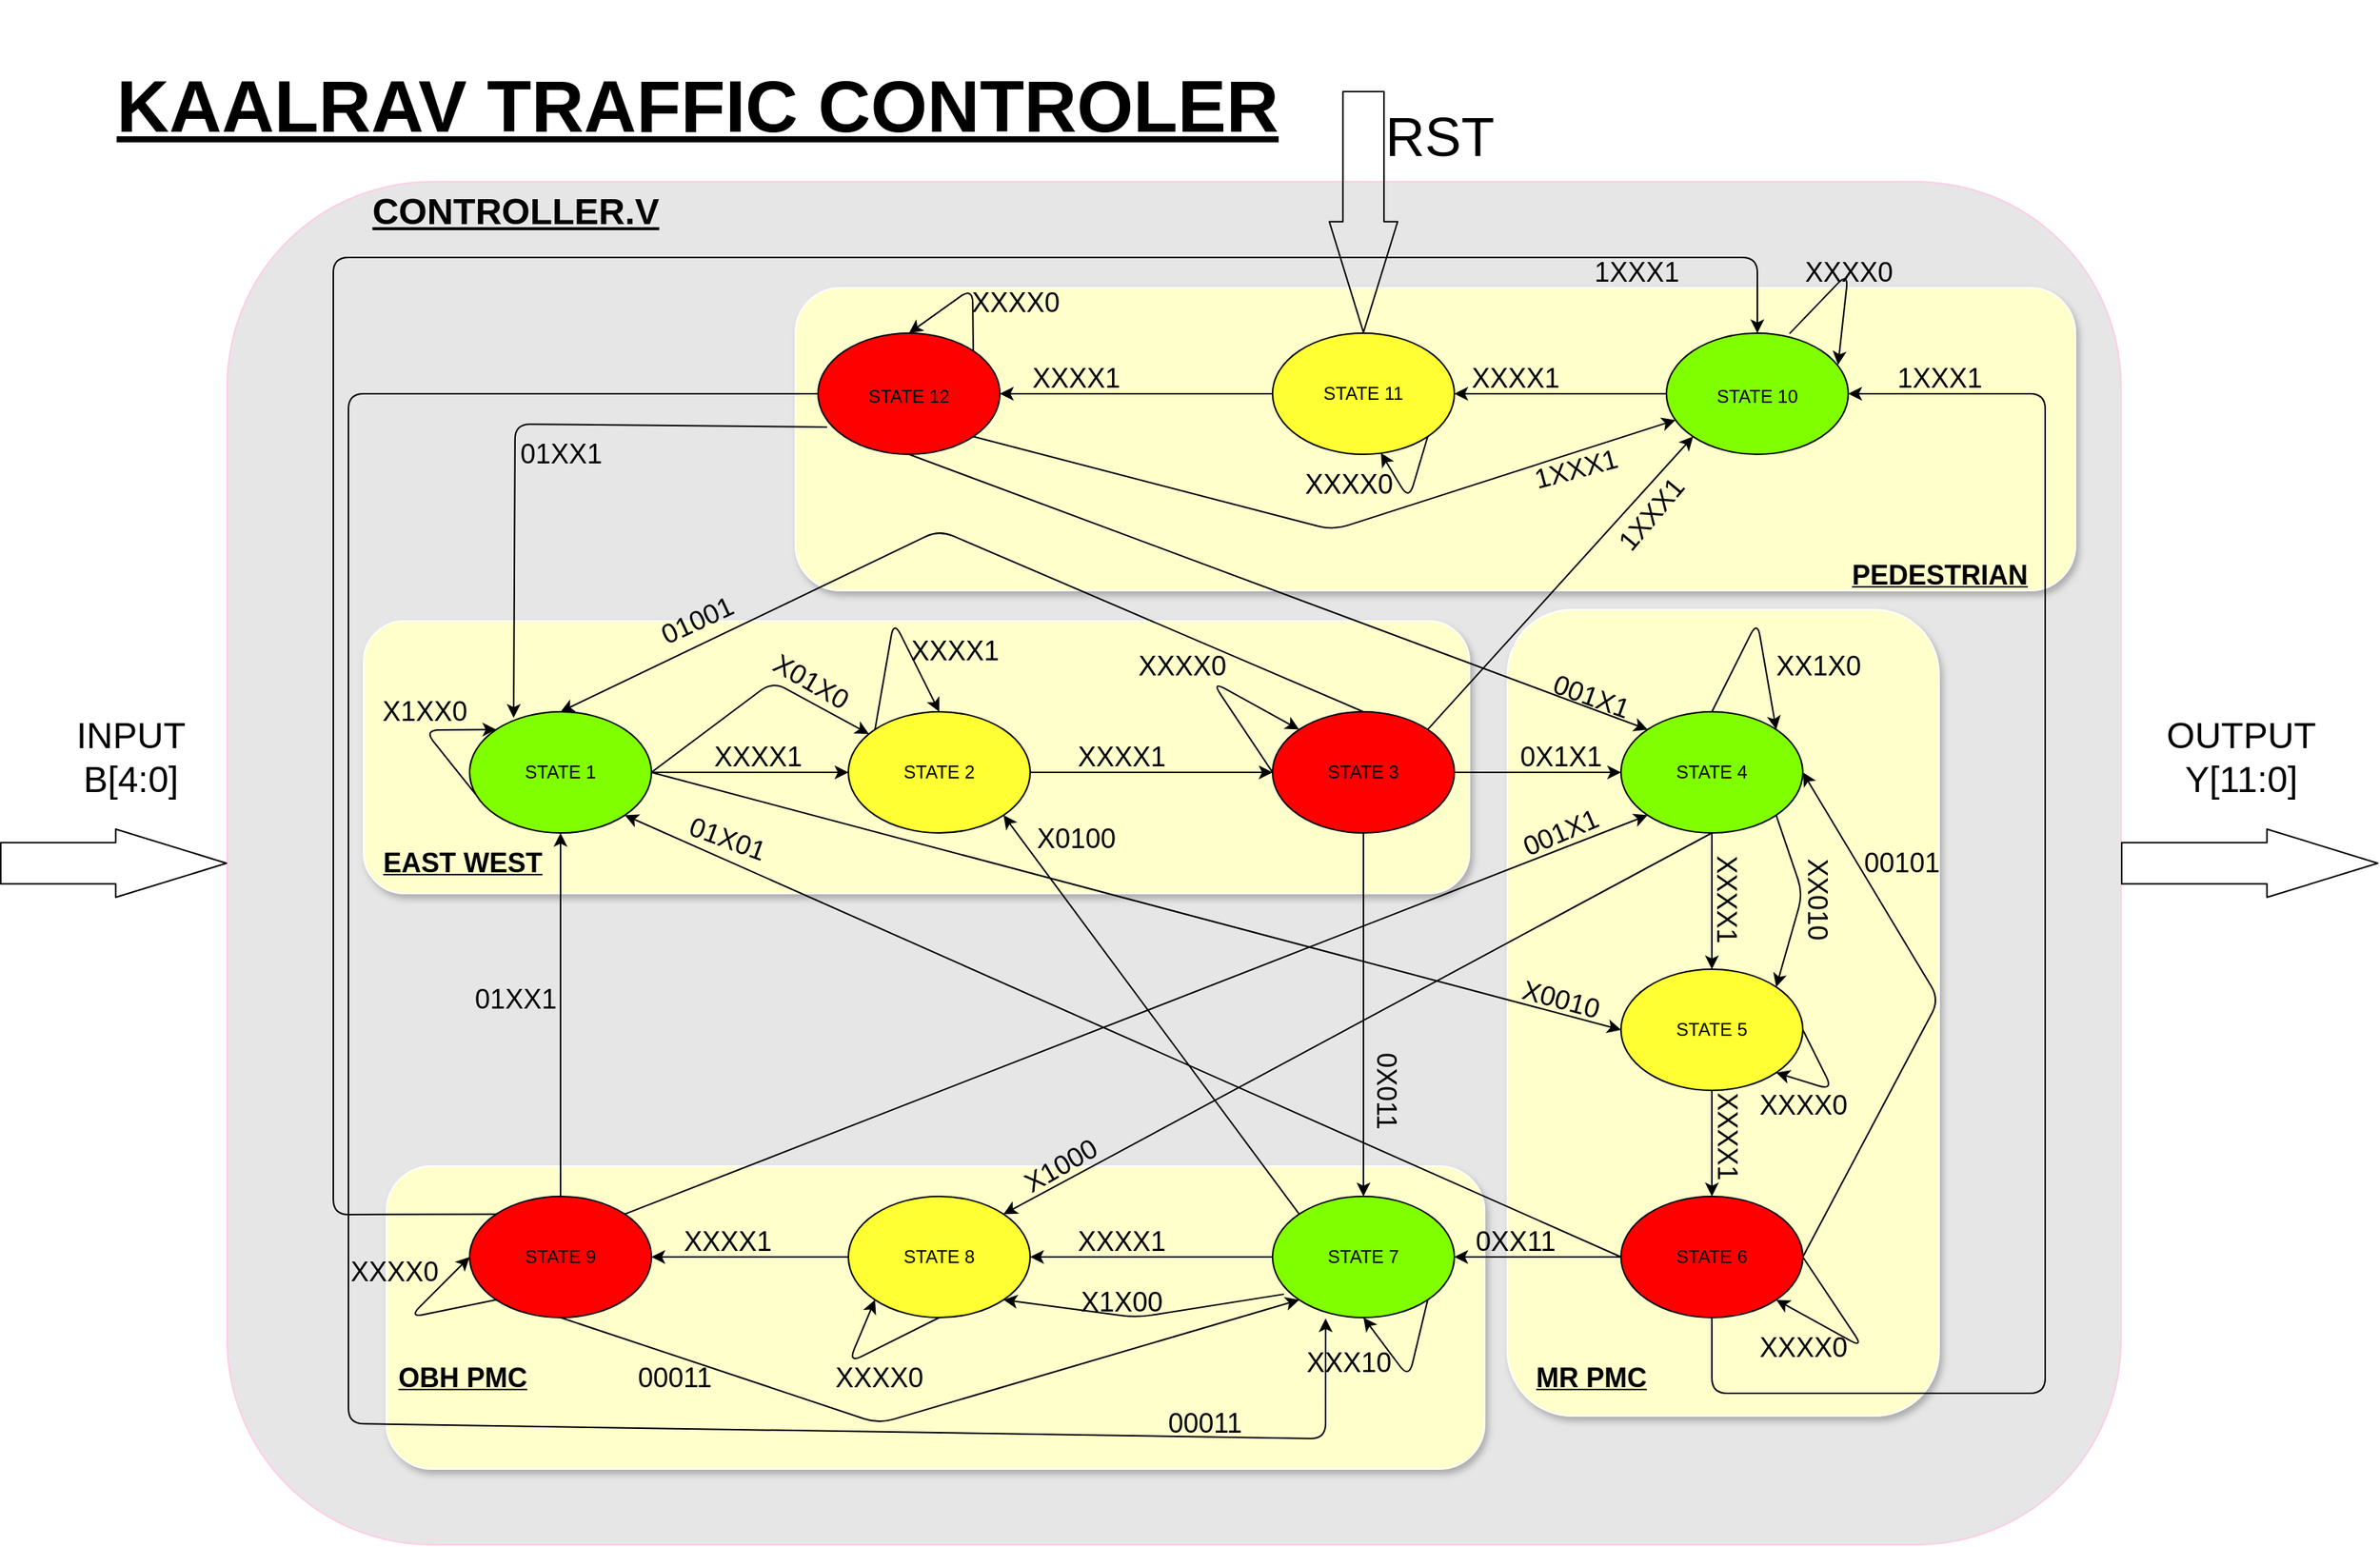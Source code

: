 <mxfile>
    <diagram id="pgezkzjusbUohyd6VBBC" name="Page-1">
        <mxGraphModel dx="2956" dy="1779" grid="1" gridSize="10" guides="1" tooltips="1" connect="1" arrows="1" fold="1" page="1" pageScale="1" pageWidth="1169" pageHeight="827" math="0" shadow="0">
            <root>
                <mxCell id="0"/>
                <mxCell id="1" parent="0"/>
                <mxCell id="138" value="" style="rounded=1;whiteSpace=wrap;html=1;fontSize=36;strokeColor=#FFCCE6;fillColor=#E6E6E6;" vertex="1" parent="1">
                    <mxGeometry x="-60" y="-40" width="1250" height="900" as="geometry"/>
                </mxCell>
                <mxCell id="128" value="" style="rounded=1;whiteSpace=wrap;html=1;shadow=1;fontSize=18;fillColor=#FFFFCC;strokeColor=#FFFFFF;" parent="1" vertex="1">
                    <mxGeometry x="315" y="30" width="845" height="200" as="geometry"/>
                </mxCell>
                <mxCell id="127" value="" style="rounded=1;whiteSpace=wrap;html=1;shadow=1;fontSize=18;fillColor=#FFFFCC;strokeColor=#FFFFFF;rotation=90;" parent="1" vertex="1">
                    <mxGeometry x="661.25" y="366.25" width="532.5" height="285" as="geometry"/>
                </mxCell>
                <mxCell id="124" value="" style="rounded=1;whiteSpace=wrap;html=1;shadow=1;fontSize=18;fillColor=#FFFFCC;strokeColor=#FFFFFF;" parent="1" vertex="1">
                    <mxGeometry x="30" y="250" width="730" height="180" as="geometry"/>
                </mxCell>
                <mxCell id="123" value="" style="rounded=1;whiteSpace=wrap;html=1;shadow=1;fontSize=18;fillColor=#FFFFCC;strokeColor=#FFFFFF;" parent="1" vertex="1">
                    <mxGeometry x="45" y="610" width="725" height="200" as="geometry"/>
                </mxCell>
                <mxCell id="2" value="STATE 1" style="ellipse;whiteSpace=wrap;html=1;fillColor=#80FF00;" parent="1" vertex="1">
                    <mxGeometry x="100" y="310" width="120" height="80" as="geometry"/>
                </mxCell>
                <mxCell id="3" value="STATE 2" style="ellipse;whiteSpace=wrap;html=1;fillColor=#FFFF33;" parent="1" vertex="1">
                    <mxGeometry x="350" y="310" width="120" height="80" as="geometry"/>
                </mxCell>
                <mxCell id="4" value="STATE 3" style="ellipse;whiteSpace=wrap;html=1;fillColor=#FF0000;" parent="1" vertex="1">
                    <mxGeometry x="630" y="310" width="120" height="80" as="geometry"/>
                </mxCell>
                <mxCell id="5" value="STATE 4" style="ellipse;whiteSpace=wrap;html=1;fillColor=#80FF00;" parent="1" vertex="1">
                    <mxGeometry x="860" y="310" width="120" height="80" as="geometry"/>
                </mxCell>
                <mxCell id="6" value="STATE 5" style="ellipse;whiteSpace=wrap;html=1;fillColor=#FFFF33;" parent="1" vertex="1">
                    <mxGeometry x="860" y="480" width="120" height="80" as="geometry"/>
                </mxCell>
                <mxCell id="7" value="STATE 8" style="ellipse;whiteSpace=wrap;html=1;fillColor=#FFFF33;" parent="1" vertex="1">
                    <mxGeometry x="350" y="630" width="120" height="80" as="geometry"/>
                </mxCell>
                <mxCell id="8" value="STATE 7" style="ellipse;whiteSpace=wrap;html=1;fillColor=#80FF00;" parent="1" vertex="1">
                    <mxGeometry x="630" y="630" width="120" height="80" as="geometry"/>
                </mxCell>
                <mxCell id="9" value="STATE 6" style="ellipse;whiteSpace=wrap;html=1;fillColor=#FF0000;" parent="1" vertex="1">
                    <mxGeometry x="860" y="630" width="120" height="80" as="geometry"/>
                </mxCell>
                <mxCell id="11" value="STATE 9" style="ellipse;whiteSpace=wrap;html=1;fillColor=#FF0000;" parent="1" vertex="1">
                    <mxGeometry x="100" y="630" width="120" height="80" as="geometry"/>
                </mxCell>
                <mxCell id="12" value="" style="endArrow=classic;html=1;exitX=1;exitY=0.5;exitDx=0;exitDy=0;entryX=0;entryY=0.5;entryDx=0;entryDy=0;" parent="1" source="2" target="3" edge="1">
                    <mxGeometry width="50" height="50" relative="1" as="geometry">
                        <mxPoint x="520" y="520" as="sourcePoint"/>
                        <mxPoint x="570" y="470" as="targetPoint"/>
                        <Array as="points"/>
                    </mxGeometry>
                </mxCell>
                <mxCell id="13" value="&lt;font style=&quot;font-size: 18px;&quot;&gt;XXXX1&lt;/font&gt;" style="text;html=1;align=center;verticalAlign=middle;resizable=0;points=[];autosize=1;strokeColor=none;fillColor=none;" parent="1" vertex="1">
                    <mxGeometry x="250" y="320" width="80" height="40" as="geometry"/>
                </mxCell>
                <mxCell id="15" value="" style="endArrow=classic;html=1;fontSize=18;entryX=0;entryY=0.5;entryDx=0;entryDy=0;exitX=1;exitY=0.5;exitDx=0;exitDy=0;" parent="1" source="2" target="6" edge="1">
                    <mxGeometry width="50" height="50" relative="1" as="geometry">
                        <mxPoint x="200" y="370" as="sourcePoint"/>
                        <mxPoint x="570" y="460" as="targetPoint"/>
                    </mxGeometry>
                </mxCell>
                <mxCell id="16" value="" style="endArrow=classic;html=1;fontSize=18;exitX=0.032;exitY=0.679;exitDx=0;exitDy=0;entryX=0;entryY=0;entryDx=0;entryDy=0;startArrow=none;exitPerimeter=0;" parent="1" source="2" target="2" edge="1">
                    <mxGeometry width="50" height="50" relative="1" as="geometry">
                        <mxPoint x="520" y="510" as="sourcePoint"/>
                        <mxPoint x="570" y="460" as="targetPoint"/>
                        <Array as="points">
                            <mxPoint x="70" y="322"/>
                        </Array>
                    </mxGeometry>
                </mxCell>
                <mxCell id="17" value="" style="endArrow=classic;html=1;fontSize=18;entryX=1;entryY=1;entryDx=0;entryDy=0;exitX=0;exitY=0.5;exitDx=0;exitDy=0;" parent="1" source="9" target="2" edge="1">
                    <mxGeometry width="50" height="50" relative="1" as="geometry">
                        <mxPoint x="220" y="400" as="sourcePoint"/>
                        <mxPoint x="860.0" y="570" as="targetPoint"/>
                    </mxGeometry>
                </mxCell>
                <mxCell id="18" value="" style="endArrow=classic;html=1;fontSize=18;entryX=0.5;entryY=0;entryDx=0;entryDy=0;exitX=0.5;exitY=0;exitDx=0;exitDy=0;" parent="1" source="4" target="2" edge="1">
                    <mxGeometry width="50" height="50" relative="1" as="geometry">
                        <mxPoint x="220" y="400" as="sourcePoint"/>
                        <mxPoint x="860.0" y="570" as="targetPoint"/>
                        <Array as="points">
                            <mxPoint x="410" y="190"/>
                        </Array>
                    </mxGeometry>
                </mxCell>
                <mxCell id="19" value="" style="endArrow=classic;html=1;fontSize=18;entryX=0.5;entryY=1;entryDx=0;entryDy=0;exitX=0.5;exitY=0;exitDx=0;exitDy=0;" parent="1" source="11" target="2" edge="1">
                    <mxGeometry width="50" height="50" relative="1" as="geometry">
                        <mxPoint x="220" y="400" as="sourcePoint"/>
                        <mxPoint x="860.0" y="570" as="targetPoint"/>
                    </mxGeometry>
                </mxCell>
                <mxCell id="20" value="" style="endArrow=classic;html=1;fontSize=18;exitX=1;exitY=0.5;exitDx=0;exitDy=0;" parent="1" source="2" target="3" edge="1">
                    <mxGeometry width="50" height="50" relative="1" as="geometry">
                        <mxPoint x="220" y="400" as="sourcePoint"/>
                        <mxPoint x="570" y="380" as="targetPoint"/>
                        <Array as="points">
                            <mxPoint x="300" y="290"/>
                        </Array>
                    </mxGeometry>
                </mxCell>
                <mxCell id="21" value="" style="endArrow=classic;html=1;fontSize=18;entryX=0.5;entryY=0;entryDx=0;entryDy=0;exitX=0;exitY=0;exitDx=0;exitDy=0;" parent="1" source="3" target="3" edge="1">
                    <mxGeometry width="50" height="50" relative="1" as="geometry">
                        <mxPoint x="220" y="400" as="sourcePoint"/>
                        <mxPoint x="860.0" y="570" as="targetPoint"/>
                        <Array as="points">
                            <mxPoint x="380" y="250"/>
                        </Array>
                    </mxGeometry>
                </mxCell>
                <mxCell id="22" value="" style="endArrow=classic;html=1;fontSize=18;entryX=0;entryY=0.5;entryDx=0;entryDy=0;exitX=1;exitY=0.5;exitDx=0;exitDy=0;" parent="1" source="3" target="4" edge="1">
                    <mxGeometry width="50" height="50" relative="1" as="geometry">
                        <mxPoint x="220" y="400" as="sourcePoint"/>
                        <mxPoint x="860.0" y="570" as="targetPoint"/>
                    </mxGeometry>
                </mxCell>
                <mxCell id="23" value="" style="endArrow=classic;html=1;fontSize=18;entryX=1;entryY=1;entryDx=0;entryDy=0;exitX=0;exitY=0;exitDx=0;exitDy=0;" parent="1" source="8" target="3" edge="1">
                    <mxGeometry width="50" height="50" relative="1" as="geometry">
                        <mxPoint x="220" y="400" as="sourcePoint"/>
                        <mxPoint x="860.0" y="570" as="targetPoint"/>
                    </mxGeometry>
                </mxCell>
                <mxCell id="24" value="" style="endArrow=classic;html=1;fontSize=18;entryX=0;entryY=0;entryDx=0;entryDy=0;exitX=0;exitY=0.5;exitDx=0;exitDy=0;" parent="1" source="4" target="4" edge="1">
                    <mxGeometry width="50" height="50" relative="1" as="geometry">
                        <mxPoint x="220" y="400" as="sourcePoint"/>
                        <mxPoint x="860.0" y="570" as="targetPoint"/>
                        <Array as="points">
                            <mxPoint x="590" y="290"/>
                        </Array>
                    </mxGeometry>
                </mxCell>
                <mxCell id="25" value="" style="endArrow=classic;html=1;fontSize=18;entryX=0;entryY=0.5;entryDx=0;entryDy=0;exitX=1;exitY=0.5;exitDx=0;exitDy=0;" parent="1" source="4" target="5" edge="1">
                    <mxGeometry width="50" height="50" relative="1" as="geometry">
                        <mxPoint x="220" y="400" as="sourcePoint"/>
                        <mxPoint x="860.0" y="570" as="targetPoint"/>
                    </mxGeometry>
                </mxCell>
                <mxCell id="26" value="" style="endArrow=classic;html=1;fontSize=18;exitX=0.5;exitY=1;exitDx=0;exitDy=0;" parent="1" source="4" target="8" edge="1">
                    <mxGeometry width="50" height="50" relative="1" as="geometry">
                        <mxPoint x="220" y="400" as="sourcePoint"/>
                        <mxPoint x="860.0" y="570" as="targetPoint"/>
                    </mxGeometry>
                </mxCell>
                <mxCell id="27" value="" style="endArrow=classic;html=1;fontSize=18;entryX=0;entryY=1;entryDx=0;entryDy=0;exitX=1;exitY=0;exitDx=0;exitDy=0;" parent="1" source="11" target="5" edge="1">
                    <mxGeometry width="50" height="50" relative="1" as="geometry">
                        <mxPoint x="220" y="400" as="sourcePoint"/>
                        <mxPoint x="860.0" y="570" as="targetPoint"/>
                    </mxGeometry>
                </mxCell>
                <mxCell id="28" value="" style="endArrow=classic;html=1;fontSize=18;entryX=1;entryY=0;entryDx=0;entryDy=0;exitX=0.5;exitY=1;exitDx=0;exitDy=0;" parent="1" source="5" target="7" edge="1">
                    <mxGeometry width="50" height="50" relative="1" as="geometry">
                        <mxPoint x="220" y="400" as="sourcePoint"/>
                        <mxPoint x="860.0" y="570" as="targetPoint"/>
                    </mxGeometry>
                </mxCell>
                <mxCell id="29" value="" style="endArrow=classic;html=1;fontSize=18;" parent="1" source="5" target="6" edge="1">
                    <mxGeometry width="50" height="50" relative="1" as="geometry">
                        <mxPoint x="220" y="400" as="sourcePoint"/>
                        <mxPoint x="860.0" y="570" as="targetPoint"/>
                    </mxGeometry>
                </mxCell>
                <mxCell id="30" value="" style="endArrow=classic;html=1;fontSize=18;entryX=1;entryY=0;entryDx=0;entryDy=0;exitX=1;exitY=1;exitDx=0;exitDy=0;" parent="1" source="5" target="6" edge="1">
                    <mxGeometry width="50" height="50" relative="1" as="geometry">
                        <mxPoint x="220" y="400" as="sourcePoint"/>
                        <mxPoint x="860.0" y="570" as="targetPoint"/>
                        <Array as="points">
                            <mxPoint x="980" y="430"/>
                        </Array>
                    </mxGeometry>
                </mxCell>
                <mxCell id="31" value="" style="endArrow=classic;html=1;fontSize=18;entryX=1;entryY=0.5;entryDx=0;entryDy=0;exitX=1;exitY=0.5;exitDx=0;exitDy=0;" parent="1" source="9" target="5" edge="1">
                    <mxGeometry width="50" height="50" relative="1" as="geometry">
                        <mxPoint x="220" y="400" as="sourcePoint"/>
                        <mxPoint x="860.0" y="570" as="targetPoint"/>
                        <Array as="points">
                            <mxPoint x="1070" y="500"/>
                        </Array>
                    </mxGeometry>
                </mxCell>
                <mxCell id="32" value="" style="endArrow=classic;html=1;fontSize=18;entryX=1;entryY=0;entryDx=0;entryDy=0;exitX=0.5;exitY=0;exitDx=0;exitDy=0;" parent="1" source="5" target="5" edge="1">
                    <mxGeometry width="50" height="50" relative="1" as="geometry">
                        <mxPoint x="220" y="400" as="sourcePoint"/>
                        <mxPoint x="860.0" y="570" as="targetPoint"/>
                        <Array as="points">
                            <mxPoint x="950" y="250"/>
                        </Array>
                    </mxGeometry>
                </mxCell>
                <mxCell id="33" value="" style="endArrow=classic;html=1;fontSize=18;entryX=0.5;entryY=0;entryDx=0;entryDy=0;exitX=0.5;exitY=1;exitDx=0;exitDy=0;" parent="1" source="6" target="9" edge="1">
                    <mxGeometry width="50" height="50" relative="1" as="geometry">
                        <mxPoint x="220" y="400" as="sourcePoint"/>
                        <mxPoint x="860.0" y="570" as="targetPoint"/>
                    </mxGeometry>
                </mxCell>
                <mxCell id="34" value="" style="endArrow=classic;html=1;fontSize=18;entryX=1;entryY=1;entryDx=0;entryDy=0;exitX=1;exitY=0.5;exitDx=0;exitDy=0;" parent="1" source="6" target="6" edge="1">
                    <mxGeometry width="50" height="50" relative="1" as="geometry">
                        <mxPoint x="220" y="400" as="sourcePoint"/>
                        <mxPoint x="860.0" y="570" as="targetPoint"/>
                        <Array as="points">
                            <mxPoint x="1000" y="560"/>
                        </Array>
                    </mxGeometry>
                </mxCell>
                <mxCell id="36" value="" style="endArrow=classic;html=1;fontSize=18;exitX=0;exitY=0.5;exitDx=0;exitDy=0;" parent="1" source="9" target="8" edge="1">
                    <mxGeometry width="50" height="50" relative="1" as="geometry">
                        <mxPoint x="220" y="400" as="sourcePoint"/>
                        <mxPoint x="860.0" y="570" as="targetPoint"/>
                    </mxGeometry>
                </mxCell>
                <mxCell id="37" value="" style="endArrow=classic;html=1;fontSize=18;entryX=1;entryY=1;entryDx=0;entryDy=0;exitX=1;exitY=0.5;exitDx=0;exitDy=0;" parent="1" source="9" target="9" edge="1">
                    <mxGeometry width="50" height="50" relative="1" as="geometry">
                        <mxPoint x="220" y="400" as="sourcePoint"/>
                        <mxPoint x="860.0" y="570" as="targetPoint"/>
                        <Array as="points">
                            <mxPoint x="1020" y="730"/>
                        </Array>
                    </mxGeometry>
                </mxCell>
                <mxCell id="38" value="" style="endArrow=classic;html=1;fontSize=18;entryX=1;entryY=0.5;entryDx=0;entryDy=0;exitX=0;exitY=0.5;exitDx=0;exitDy=0;" parent="1" source="8" target="7" edge="1">
                    <mxGeometry width="50" height="50" relative="1" as="geometry">
                        <mxPoint x="220" y="260" as="sourcePoint"/>
                        <mxPoint x="860.0" y="430" as="targetPoint"/>
                    </mxGeometry>
                </mxCell>
                <mxCell id="39" value="" style="endArrow=classic;html=1;fontSize=18;entryX=1;entryY=1;entryDx=0;entryDy=0;exitX=0.063;exitY=0.807;exitDx=0;exitDy=0;exitPerimeter=0;" parent="1" source="8" target="7" edge="1">
                    <mxGeometry width="50" height="50" relative="1" as="geometry">
                        <mxPoint x="220" y="260" as="sourcePoint"/>
                        <mxPoint x="860.0" y="430" as="targetPoint"/>
                        <Array as="points">
                            <mxPoint x="540" y="710"/>
                        </Array>
                    </mxGeometry>
                </mxCell>
                <mxCell id="40" value="" style="endArrow=classic;html=1;fontSize=18;exitX=1;exitY=1;exitDx=0;exitDy=0;entryX=0.5;entryY=1;entryDx=0;entryDy=0;" parent="1" source="8" target="8" edge="1">
                    <mxGeometry width="50" height="50" relative="1" as="geometry">
                        <mxPoint x="220" y="550" as="sourcePoint"/>
                        <mxPoint x="710" y="750" as="targetPoint"/>
                        <Array as="points">
                            <mxPoint x="720" y="750"/>
                        </Array>
                    </mxGeometry>
                </mxCell>
                <mxCell id="41" value="" style="endArrow=classic;html=1;fontSize=18;entryX=0;entryY=1;entryDx=0;entryDy=0;exitX=0.5;exitY=1;exitDx=0;exitDy=0;" parent="1" source="11" target="8" edge="1">
                    <mxGeometry width="50" height="50" relative="1" as="geometry">
                        <mxPoint x="220" y="550" as="sourcePoint"/>
                        <mxPoint x="860.0" y="720" as="targetPoint"/>
                        <Array as="points">
                            <mxPoint x="370" y="780"/>
                        </Array>
                    </mxGeometry>
                </mxCell>
                <mxCell id="42" value="" style="endArrow=classic;html=1;fontSize=18;exitX=0;exitY=0.5;exitDx=0;exitDy=0;" parent="1" source="7" target="11" edge="1">
                    <mxGeometry width="50" height="50" relative="1" as="geometry">
                        <mxPoint x="350" y="680" as="sourcePoint"/>
                        <mxPoint x="860.0" y="570" as="targetPoint"/>
                    </mxGeometry>
                </mxCell>
                <mxCell id="44" value="" style="endArrow=classic;html=1;fontSize=18;entryX=0;entryY=0.5;entryDx=0;entryDy=0;exitX=0;exitY=1;exitDx=0;exitDy=0;" parent="1" source="11" target="11" edge="1">
                    <mxGeometry width="50" height="50" relative="1" as="geometry">
                        <mxPoint x="220" y="400" as="sourcePoint"/>
                        <mxPoint x="860.0" y="570" as="targetPoint"/>
                        <Array as="points">
                            <mxPoint x="60" y="710"/>
                        </Array>
                    </mxGeometry>
                </mxCell>
                <mxCell id="45" value="" style="endArrow=classic;html=1;fontSize=18;entryX=0;entryY=1;entryDx=0;entryDy=0;exitX=0.5;exitY=1;exitDx=0;exitDy=0;" parent="1" source="7" target="7" edge="1">
                    <mxGeometry width="50" height="50" relative="1" as="geometry">
                        <mxPoint x="220" y="400" as="sourcePoint"/>
                        <mxPoint x="860.0" y="570" as="targetPoint"/>
                        <Array as="points">
                            <mxPoint x="350" y="740"/>
                        </Array>
                    </mxGeometry>
                </mxCell>
                <mxCell id="46" value="&lt;span style=&quot;font-size: 12px;&quot;&gt;STATE 10&lt;/span&gt;" style="ellipse;whiteSpace=wrap;html=1;fontSize=18;fillColor=#80FF00;" parent="1" vertex="1">
                    <mxGeometry x="890" y="60" width="120" height="80" as="geometry"/>
                </mxCell>
                <mxCell id="47" value="STATE 11" style="ellipse;whiteSpace=wrap;html=1;fillColor=#FFFF33;" parent="1" vertex="1">
                    <mxGeometry x="630" y="60" width="120" height="80" as="geometry"/>
                </mxCell>
                <mxCell id="48" value="&lt;span style=&quot;font-size: 12px;&quot;&gt;STATE 12&lt;/span&gt;" style="ellipse;whiteSpace=wrap;html=1;fontSize=18;fillColor=#FF0000;" parent="1" vertex="1">
                    <mxGeometry x="330" y="60" width="120" height="80" as="geometry"/>
                </mxCell>
                <mxCell id="49" value="&lt;span style=&quot;font-size: 18px;&quot;&gt;01001&lt;/span&gt;" style="text;html=1;align=center;verticalAlign=middle;resizable=0;points=[];autosize=1;strokeColor=none;fillColor=none;rotation=-25;" parent="1" vertex="1">
                    <mxGeometry x="215" y="230" width="70" height="40" as="geometry"/>
                </mxCell>
                <mxCell id="50" value="&lt;font style=&quot;font-size: 18px;&quot;&gt;XXXX1&lt;/font&gt;" style="text;html=1;align=center;verticalAlign=middle;resizable=0;points=[];autosize=1;strokeColor=none;fillColor=none;" parent="1" vertex="1">
                    <mxGeometry x="380" y="250" width="80" height="40" as="geometry"/>
                </mxCell>
                <mxCell id="51" value="&lt;font style=&quot;font-size: 18px;&quot;&gt;X1XX0&lt;/font&gt;" style="text;html=1;align=center;verticalAlign=middle;resizable=0;points=[];autosize=1;strokeColor=none;fillColor=none;" parent="1" vertex="1">
                    <mxGeometry x="30" y="290" width="80" height="40" as="geometry"/>
                </mxCell>
                <mxCell id="53" value="&lt;font style=&quot;font-size: 18px;&quot;&gt;X01X0&lt;/font&gt;" style="text;html=1;align=center;verticalAlign=middle;resizable=0;points=[];autosize=1;strokeColor=none;fillColor=none;rotation=30;" parent="1" vertex="1">
                    <mxGeometry x="285" y="270" width="80" height="40" as="geometry"/>
                </mxCell>
                <mxCell id="54" value="&lt;font style=&quot;font-size: 18px;&quot;&gt;01X01&lt;/font&gt;" style="text;html=1;align=center;verticalAlign=middle;resizable=0;points=[];autosize=1;strokeColor=none;fillColor=none;rotation=20;" parent="1" vertex="1">
                    <mxGeometry x="230" y="373.5" width="80" height="40" as="geometry"/>
                </mxCell>
                <mxCell id="55" value="&lt;span style=&quot;font-size: 18px;&quot;&gt;XXXX1&lt;/span&gt;" style="text;html=1;align=center;verticalAlign=middle;resizable=0;points=[];autosize=1;strokeColor=none;fillColor=none;" parent="1" vertex="1">
                    <mxGeometry x="490" y="320" width="80" height="40" as="geometry"/>
                </mxCell>
                <mxCell id="57" value="&lt;span style=&quot;font-size: 18px;&quot;&gt;XXXX1&lt;/span&gt;" style="text;html=1;align=center;verticalAlign=middle;resizable=0;points=[];autosize=1;strokeColor=none;fillColor=none;rotation=90;" parent="1" vertex="1">
                    <mxGeometry x="890" y="413.5" width="80" height="40" as="geometry"/>
                </mxCell>
                <mxCell id="58" value="&lt;span style=&quot;font-size: 18px;&quot;&gt;XXXX1&lt;/span&gt;" style="text;html=1;align=center;verticalAlign=middle;resizable=0;points=[];autosize=1;strokeColor=none;fillColor=none;rotation=90;" parent="1" vertex="1">
                    <mxGeometry x="890" y="570" width="80" height="40" as="geometry"/>
                </mxCell>
                <mxCell id="60" value="&lt;span style=&quot;font-size: 18px;&quot;&gt;XXXX1&lt;/span&gt;" style="text;html=1;align=center;verticalAlign=middle;resizable=0;points=[];autosize=1;strokeColor=none;fillColor=none;" parent="1" vertex="1">
                    <mxGeometry x="490" y="640" width="80" height="40" as="geometry"/>
                </mxCell>
                <mxCell id="61" value="&lt;span style=&quot;font-size: 18px;&quot;&gt;XXXX1&lt;/span&gt;" style="text;html=1;align=center;verticalAlign=middle;resizable=0;points=[];autosize=1;strokeColor=none;fillColor=none;" parent="1" vertex="1">
                    <mxGeometry x="230" y="640" width="80" height="40" as="geometry"/>
                </mxCell>
                <mxCell id="62" value="&lt;span style=&quot;font-size: 18px;&quot;&gt;XXXX0&lt;/span&gt;" style="text;html=1;align=center;verticalAlign=middle;resizable=0;points=[];autosize=1;strokeColor=none;fillColor=none;" parent="1" vertex="1">
                    <mxGeometry x="530" y="260" width="80" height="40" as="geometry"/>
                </mxCell>
                <mxCell id="63" value="&lt;span style=&quot;font-size: 18px;&quot;&gt;0X1X1&lt;/span&gt;" style="text;html=1;align=center;verticalAlign=middle;resizable=0;points=[];autosize=1;strokeColor=none;fillColor=none;" parent="1" vertex="1">
                    <mxGeometry x="780" y="320" width="80" height="40" as="geometry"/>
                </mxCell>
                <mxCell id="64" value="&lt;span style=&quot;font-size: 18px;&quot;&gt;XX1X0&lt;/span&gt;" style="text;html=1;align=center;verticalAlign=middle;resizable=0;points=[];autosize=1;strokeColor=none;fillColor=none;" parent="1" vertex="1">
                    <mxGeometry x="950" y="260" width="80" height="40" as="geometry"/>
                </mxCell>
                <mxCell id="65" value="&lt;span style=&quot;font-size: 18px;&quot;&gt;XX010&lt;/span&gt;" style="text;html=1;align=center;verticalAlign=middle;resizable=0;points=[];autosize=1;strokeColor=none;fillColor=none;rotation=90;" parent="1" vertex="1">
                    <mxGeometry x="950" y="413.5" width="80" height="40" as="geometry"/>
                </mxCell>
                <mxCell id="67" value="&lt;span style=&quot;font-size: 18px;&quot;&gt;XXXX0&lt;/span&gt;" style="text;html=1;align=center;verticalAlign=middle;resizable=0;points=[];autosize=1;strokeColor=none;fillColor=none;" parent="1" vertex="1">
                    <mxGeometry x="940" y="550" width="80" height="40" as="geometry"/>
                </mxCell>
                <mxCell id="70" value="&lt;span style=&quot;font-size: 18px;&quot;&gt;00101&lt;/span&gt;" style="text;html=1;align=center;verticalAlign=middle;resizable=0;points=[];autosize=1;strokeColor=none;fillColor=none;" parent="1" vertex="1">
                    <mxGeometry x="1010" y="390" width="70" height="40" as="geometry"/>
                </mxCell>
                <mxCell id="71" value="&lt;span style=&quot;font-size: 18px;&quot;&gt;X0010&lt;/span&gt;" style="text;html=1;align=center;verticalAlign=middle;resizable=0;points=[];autosize=1;strokeColor=none;fillColor=none;rotation=15;" parent="1" vertex="1">
                    <mxGeometry x="780" y="480" width="80" height="40" as="geometry"/>
                </mxCell>
                <mxCell id="72" value="&lt;span style=&quot;font-size: 18px;&quot;&gt;X0100&lt;/span&gt;" style="text;html=1;align=center;verticalAlign=middle;resizable=0;points=[];autosize=1;strokeColor=none;fillColor=none;" parent="1" vertex="1">
                    <mxGeometry x="460" y="373.5" width="80" height="40" as="geometry"/>
                </mxCell>
                <mxCell id="73" value="&lt;span style=&quot;font-size: 18px;&quot;&gt;0X011&lt;/span&gt;" style="text;html=1;align=center;verticalAlign=middle;resizable=0;points=[];autosize=1;strokeColor=none;fillColor=none;rotation=90;" parent="1" vertex="1">
                    <mxGeometry x="670" y="540" width="70" height="40" as="geometry"/>
                </mxCell>
                <mxCell id="75" value="&lt;span style=&quot;font-size: 18px;&quot;&gt;001X1&lt;/span&gt;" style="text;html=1;align=center;verticalAlign=middle;resizable=0;points=[];autosize=1;strokeColor=none;fillColor=none;rotation=-23;" parent="1" vertex="1">
                    <mxGeometry x="780" y="370" width="80" height="40" as="geometry"/>
                </mxCell>
                <mxCell id="76" value="&lt;span style=&quot;font-size: 18px;&quot;&gt;X1000&lt;/span&gt;" style="text;html=1;align=center;verticalAlign=middle;resizable=0;points=[];autosize=1;strokeColor=none;fillColor=none;rotation=-30;" parent="1" vertex="1">
                    <mxGeometry x="450" y="590" width="80" height="40" as="geometry"/>
                </mxCell>
                <mxCell id="77" value="&lt;span style=&quot;font-size: 18px;&quot;&gt;0XX11&lt;/span&gt;" style="text;html=1;align=center;verticalAlign=middle;resizable=0;points=[];autosize=1;strokeColor=none;fillColor=none;" parent="1" vertex="1">
                    <mxGeometry x="750" y="640" width="80" height="40" as="geometry"/>
                </mxCell>
                <mxCell id="79" value="&lt;span style=&quot;font-size: 18px;&quot;&gt;XXXX0&lt;/span&gt;" style="text;html=1;align=center;verticalAlign=middle;resizable=0;points=[];autosize=1;strokeColor=none;fillColor=none;" parent="1" vertex="1">
                    <mxGeometry x="940" y="710" width="80" height="40" as="geometry"/>
                </mxCell>
                <mxCell id="80" value="&lt;span style=&quot;font-size: 18px;&quot;&gt;XXXX0&lt;/span&gt;" style="text;html=1;align=center;verticalAlign=middle;resizable=0;points=[];autosize=1;strokeColor=none;fillColor=none;" parent="1" vertex="1">
                    <mxGeometry x="330" y="730" width="80" height="40" as="geometry"/>
                </mxCell>
                <mxCell id="81" value="&lt;span style=&quot;font-size: 18px;&quot;&gt;XXXX0&lt;/span&gt;" style="text;html=1;align=center;verticalAlign=middle;resizable=0;points=[];autosize=1;strokeColor=none;fillColor=none;" parent="1" vertex="1">
                    <mxGeometry x="10" y="660" width="80" height="40" as="geometry"/>
                </mxCell>
                <mxCell id="82" value="&lt;span style=&quot;font-size: 18px;&quot;&gt;XXX10&lt;/span&gt;" style="text;html=1;align=center;verticalAlign=middle;resizable=0;points=[];autosize=1;strokeColor=none;fillColor=none;" parent="1" vertex="1">
                    <mxGeometry x="640" y="720" width="80" height="40" as="geometry"/>
                </mxCell>
                <mxCell id="83" value="&lt;span style=&quot;font-size: 18px;&quot;&gt;X1X00&lt;/span&gt;" style="text;html=1;align=center;verticalAlign=middle;resizable=0;points=[];autosize=1;strokeColor=none;fillColor=none;" parent="1" vertex="1">
                    <mxGeometry x="490" y="680" width="80" height="40" as="geometry"/>
                </mxCell>
                <mxCell id="84" value="&lt;span style=&quot;font-size: 18px;&quot;&gt;00011&lt;/span&gt;" style="text;html=1;align=center;verticalAlign=middle;resizable=0;points=[];autosize=1;strokeColor=none;fillColor=none;" parent="1" vertex="1">
                    <mxGeometry x="200" y="730" width="70" height="40" as="geometry"/>
                </mxCell>
                <mxCell id="85" value="&lt;span style=&quot;font-size: 18px;&quot;&gt;01XX1&lt;/span&gt;" style="text;html=1;align=center;verticalAlign=middle;resizable=0;points=[];autosize=1;strokeColor=none;fillColor=none;" parent="1" vertex="1">
                    <mxGeometry x="90" y="480" width="80" height="40" as="geometry"/>
                </mxCell>
                <mxCell id="86" value="" style="endArrow=classic;html=1;fontSize=18;entryX=0.5;entryY=0;entryDx=0;entryDy=0;exitX=0;exitY=0;exitDx=0;exitDy=0;" parent="1" source="11" target="46" edge="1">
                    <mxGeometry width="50" height="50" relative="1" as="geometry">
                        <mxPoint x="230" y="400" as="sourcePoint"/>
                        <mxPoint x="870.0" y="570" as="targetPoint"/>
                        <Array as="points">
                            <mxPoint x="10" y="642"/>
                            <mxPoint x="10" y="330"/>
                            <mxPoint x="10" y="10"/>
                            <mxPoint x="440" y="10"/>
                            <mxPoint x="670" y="10"/>
                            <mxPoint x="950" y="10"/>
                        </Array>
                    </mxGeometry>
                </mxCell>
                <mxCell id="87" value="" style="endArrow=classic;html=1;fontSize=18;entryX=0;entryY=1;entryDx=0;entryDy=0;exitX=1;exitY=0;exitDx=0;exitDy=0;" parent="1" source="4" target="46" edge="1">
                    <mxGeometry width="50" height="50" relative="1" as="geometry">
                        <mxPoint x="230" y="400" as="sourcePoint"/>
                        <mxPoint x="870.0" y="570" as="targetPoint"/>
                    </mxGeometry>
                </mxCell>
                <mxCell id="88" value="" style="endArrow=classic;html=1;fontSize=18;entryX=1;entryY=0.5;entryDx=0;entryDy=0;exitX=0.5;exitY=1;exitDx=0;exitDy=0;" parent="1" source="9" target="46" edge="1">
                    <mxGeometry width="50" height="50" relative="1" as="geometry">
                        <mxPoint x="230" y="260" as="sourcePoint"/>
                        <mxPoint x="870.0" y="430" as="targetPoint"/>
                        <Array as="points">
                            <mxPoint x="920" y="760"/>
                            <mxPoint x="1140" y="760"/>
                            <mxPoint x="1140" y="410"/>
                            <mxPoint x="1140" y="100"/>
                        </Array>
                    </mxGeometry>
                </mxCell>
                <mxCell id="90" value="&lt;span style=&quot;font-size: 18px;&quot;&gt;1XXX1&lt;/span&gt;" style="text;html=1;align=center;verticalAlign=middle;resizable=0;points=[];autosize=1;strokeColor=none;fillColor=none;" parent="1" vertex="1">
                    <mxGeometry x="830" width="80" height="40" as="geometry"/>
                </mxCell>
                <mxCell id="92" value="&lt;span style=&quot;font-size: 18px;&quot;&gt;1XXX1&lt;/span&gt;" style="text;html=1;align=center;verticalAlign=middle;resizable=0;points=[];autosize=1;strokeColor=none;fillColor=none;" parent="1" vertex="1">
                    <mxGeometry x="1030" y="70" width="80" height="40" as="geometry"/>
                </mxCell>
                <mxCell id="97" value="&lt;span style=&quot;font-size: 18px;&quot;&gt;1XXX1&lt;/span&gt;" style="text;html=1;align=center;verticalAlign=middle;resizable=0;points=[];autosize=1;strokeColor=none;fillColor=none;rotation=-50;" parent="1" vertex="1">
                    <mxGeometry x="840" y="160" width="80" height="40" as="geometry"/>
                </mxCell>
                <mxCell id="98" value="" style="endArrow=classic;html=1;fontSize=18;exitX=0.677;exitY=0.004;exitDx=0;exitDy=0;exitPerimeter=0;entryX=0.944;entryY=0.261;entryDx=0;entryDy=0;entryPerimeter=0;" parent="1" source="46" target="46" edge="1">
                    <mxGeometry width="50" height="50" relative="1" as="geometry">
                        <mxPoint x="230" y="310" as="sourcePoint"/>
                        <mxPoint x="1020" y="110" as="targetPoint"/>
                        <Array as="points">
                            <mxPoint x="1010" y="20"/>
                        </Array>
                    </mxGeometry>
                </mxCell>
                <mxCell id="99" value="&lt;span style=&quot;font-size: 18px;&quot;&gt;XXXX0&lt;/span&gt;" style="text;html=1;align=center;verticalAlign=middle;resizable=0;points=[];autosize=1;strokeColor=none;fillColor=none;" parent="1" vertex="1">
                    <mxGeometry x="970" width="80" height="40" as="geometry"/>
                </mxCell>
                <mxCell id="100" value="" style="endArrow=classic;html=1;fontSize=18;entryX=1;entryY=0.5;entryDx=0;entryDy=0;exitX=0;exitY=0.5;exitDx=0;exitDy=0;" parent="1" source="46" target="47" edge="1">
                    <mxGeometry width="50" height="50" relative="1" as="geometry">
                        <mxPoint x="230" y="310" as="sourcePoint"/>
                        <mxPoint x="870.0" y="480" as="targetPoint"/>
                    </mxGeometry>
                </mxCell>
                <mxCell id="101" value="" style="endArrow=classic;html=1;fontSize=18;entryX=0.596;entryY=0.989;entryDx=0;entryDy=0;exitX=1;exitY=1;exitDx=0;exitDy=0;entryPerimeter=0;" parent="1" source="47" target="47" edge="1">
                    <mxGeometry width="50" height="50" relative="1" as="geometry">
                        <mxPoint x="230" y="310" as="sourcePoint"/>
                        <mxPoint x="870.0" y="480" as="targetPoint"/>
                        <Array as="points">
                            <mxPoint x="720" y="170"/>
                        </Array>
                    </mxGeometry>
                </mxCell>
                <mxCell id="104" value="" style="endArrow=classic;html=1;fontSize=18;entryX=1;entryY=0.5;entryDx=0;entryDy=0;exitX=0;exitY=0.5;exitDx=0;exitDy=0;" parent="1" source="47" target="48" edge="1">
                    <mxGeometry width="50" height="50" relative="1" as="geometry">
                        <mxPoint x="230" y="310" as="sourcePoint"/>
                        <mxPoint x="870.0" y="480" as="targetPoint"/>
                    </mxGeometry>
                </mxCell>
                <mxCell id="106" value="" style="endArrow=classic;html=1;fontSize=18;entryX=0.5;entryY=0;entryDx=0;entryDy=0;exitX=1;exitY=0;exitDx=0;exitDy=0;" parent="1" source="48" target="48" edge="1">
                    <mxGeometry width="50" height="50" relative="1" as="geometry">
                        <mxPoint x="230" y="310" as="sourcePoint"/>
                        <mxPoint x="870.0" y="480" as="targetPoint"/>
                        <Array as="points">
                            <mxPoint x="432" y="30"/>
                        </Array>
                    </mxGeometry>
                </mxCell>
                <mxCell id="107" value="" style="endArrow=classic;html=1;fontSize=18;exitX=1;exitY=1;exitDx=0;exitDy=0;" parent="1" source="48" target="46" edge="1">
                    <mxGeometry width="50" height="50" relative="1" as="geometry">
                        <mxPoint x="230" y="310" as="sourcePoint"/>
                        <mxPoint x="870.0" y="480" as="targetPoint"/>
                        <Array as="points">
                            <mxPoint x="670" y="190"/>
                        </Array>
                    </mxGeometry>
                </mxCell>
                <mxCell id="108" value="" style="endArrow=classic;html=1;fontSize=18;entryX=0.292;entryY=1.007;entryDx=0;entryDy=0;exitX=0;exitY=0.5;exitDx=0;exitDy=0;entryPerimeter=0;" parent="1" source="48" target="8" edge="1">
                    <mxGeometry width="50" height="50" relative="1" as="geometry">
                        <mxPoint x="230" y="310" as="sourcePoint"/>
                        <mxPoint x="870.0" y="480" as="targetPoint"/>
                        <Array as="points">
                            <mxPoint x="20" y="100"/>
                            <mxPoint x="20" y="480"/>
                            <mxPoint x="20" y="780"/>
                            <mxPoint x="665" y="790"/>
                        </Array>
                    </mxGeometry>
                </mxCell>
                <mxCell id="109" value="" style="endArrow=classic;html=1;fontSize=18;entryX=0;entryY=0;entryDx=0;entryDy=0;exitX=0.5;exitY=1;exitDx=0;exitDy=0;" parent="1" source="48" target="5" edge="1">
                    <mxGeometry width="50" height="50" relative="1" as="geometry">
                        <mxPoint x="230" y="310" as="sourcePoint"/>
                        <mxPoint x="870.0" y="480" as="targetPoint"/>
                    </mxGeometry>
                </mxCell>
                <mxCell id="110" value="" style="endArrow=classic;html=1;fontSize=18;entryX=0.242;entryY=0.05;entryDx=0;entryDy=0;exitX=0.049;exitY=0.775;exitDx=0;exitDy=0;exitPerimeter=0;entryPerimeter=0;" parent="1" source="48" target="2" edge="1">
                    <mxGeometry width="50" height="50" relative="1" as="geometry">
                        <mxPoint x="230" y="310" as="sourcePoint"/>
                        <mxPoint x="870.0" y="480" as="targetPoint"/>
                        <Array as="points">
                            <mxPoint x="130" y="120"/>
                        </Array>
                    </mxGeometry>
                </mxCell>
                <mxCell id="111" value="&lt;span style=&quot;font-size: 18px;&quot;&gt;00011&lt;/span&gt;" style="text;html=1;align=center;verticalAlign=middle;resizable=0;points=[];autosize=1;strokeColor=none;fillColor=none;" parent="1" vertex="1">
                    <mxGeometry x="550" y="760" width="70" height="40" as="geometry"/>
                </mxCell>
                <mxCell id="112" value="&lt;span style=&quot;font-size: 18px;&quot;&gt;001X1&lt;/span&gt;" style="text;html=1;align=center;verticalAlign=middle;resizable=0;points=[];autosize=1;strokeColor=none;fillColor=none;rotation=20;" parent="1" vertex="1">
                    <mxGeometry x="800" y="280" width="80" height="40" as="geometry"/>
                </mxCell>
                <mxCell id="113" value="&lt;span style=&quot;font-size: 18px;&quot;&gt;01XX1&lt;/span&gt;" style="text;html=1;align=center;verticalAlign=middle;resizable=0;points=[];autosize=1;strokeColor=none;fillColor=none;" parent="1" vertex="1">
                    <mxGeometry x="120" y="120" width="80" height="40" as="geometry"/>
                </mxCell>
                <mxCell id="115" value="&lt;span style=&quot;font-size: 18px;&quot;&gt;XXXX0&lt;/span&gt;" style="text;html=1;align=center;verticalAlign=middle;resizable=0;points=[];autosize=1;strokeColor=none;fillColor=none;" parent="1" vertex="1">
                    <mxGeometry x="420" y="20" width="80" height="40" as="geometry"/>
                </mxCell>
                <mxCell id="116" value="&lt;span style=&quot;font-size: 18px;&quot;&gt;XXXX0&lt;/span&gt;" style="text;html=1;align=center;verticalAlign=middle;resizable=0;points=[];autosize=1;strokeColor=none;fillColor=none;" parent="1" vertex="1">
                    <mxGeometry x="640" y="140" width="80" height="40" as="geometry"/>
                </mxCell>
                <mxCell id="117" value="&lt;span style=&quot;font-size: 18px;&quot;&gt;XXXX1&lt;/span&gt;" style="text;html=1;align=center;verticalAlign=middle;resizable=0;points=[];autosize=1;strokeColor=none;fillColor=none;" parent="1" vertex="1">
                    <mxGeometry x="460" y="70" width="80" height="40" as="geometry"/>
                </mxCell>
                <mxCell id="118" value="&lt;span style=&quot;font-size: 18px;&quot;&gt;XXXX1&lt;/span&gt;" style="text;html=1;align=center;verticalAlign=middle;resizable=0;points=[];autosize=1;strokeColor=none;fillColor=none;" parent="1" vertex="1">
                    <mxGeometry x="750" y="70" width="80" height="40" as="geometry"/>
                </mxCell>
                <mxCell id="119" value="&lt;span style=&quot;font-size: 18px;&quot;&gt;1XXX1&lt;/span&gt;" style="text;html=1;align=center;verticalAlign=middle;resizable=0;points=[];autosize=1;strokeColor=none;fillColor=none;rotation=-15;" parent="1" vertex="1">
                    <mxGeometry x="790" y="130" width="80" height="40" as="geometry"/>
                </mxCell>
                <mxCell id="132" value="&lt;span style=&quot;font-size: 18px;&quot;&gt;&lt;b&gt;&lt;u&gt;PEDESTRIAN&lt;/u&gt;&lt;/b&gt;&lt;/span&gt;" style="text;html=1;align=center;verticalAlign=middle;resizable=0;points=[];autosize=1;strokeColor=none;fillColor=none;" parent="1" vertex="1">
                    <mxGeometry x="1000" y="200" width="140" height="40" as="geometry"/>
                </mxCell>
                <mxCell id="133" value="&lt;span style=&quot;font-size: 18px;&quot;&gt;&lt;b&gt;&lt;u&gt;EAST WEST&lt;/u&gt;&lt;/b&gt;&lt;/span&gt;" style="text;html=1;align=center;verticalAlign=middle;resizable=0;points=[];autosize=1;strokeColor=none;fillColor=none;" parent="1" vertex="1">
                    <mxGeometry x="30" y="390" width="130" height="40" as="geometry"/>
                </mxCell>
                <mxCell id="134" value="&lt;span style=&quot;font-size: 18px;&quot;&gt;&lt;b&gt;&lt;u&gt;MR PMC&lt;/u&gt;&lt;/b&gt;&lt;/span&gt;" style="text;html=1;align=center;verticalAlign=middle;resizable=0;points=[];autosize=1;strokeColor=none;fillColor=none;" parent="1" vertex="1">
                    <mxGeometry x="790" y="730" width="100" height="40" as="geometry"/>
                </mxCell>
                <mxCell id="135" value="&lt;span style=&quot;font-size: 18px;&quot;&gt;&lt;b&gt;&lt;u&gt;OBH PMC&lt;/u&gt;&lt;/b&gt;&lt;/span&gt;" style="text;html=1;align=center;verticalAlign=middle;resizable=0;points=[];autosize=1;strokeColor=none;fillColor=none;" parent="1" vertex="1">
                    <mxGeometry x="40" y="730" width="110" height="40" as="geometry"/>
                </mxCell>
                <mxCell id="136" value="" style="shape=flexArrow;endArrow=classic;html=1;entryX=0.5;entryY=0;entryDx=0;entryDy=0;width=27.143;endSize=24.043;endWidth=16.939;" edge="1" parent="1" target="47">
                    <mxGeometry width="50" height="50" relative="1" as="geometry">
                        <mxPoint x="690" y="-100" as="sourcePoint"/>
                        <mxPoint x="570" y="150" as="targetPoint"/>
                    </mxGeometry>
                </mxCell>
                <mxCell id="137" value="&lt;span style=&quot;font-size: 36px;&quot;&gt;RST&lt;/span&gt;" style="edgeLabel;html=1;align=center;verticalAlign=middle;resizable=0;points=[];" vertex="1" connectable="0" parent="136">
                    <mxGeometry x="-0.28" y="5" relative="1" as="geometry">
                        <mxPoint x="45" y="-28" as="offset"/>
                    </mxGeometry>
                </mxCell>
                <mxCell id="139" value="" style="shape=flexArrow;endArrow=classic;html=1;entryX=0;entryY=0.5;entryDx=0;entryDy=0;width=27.143;endSize=24.043;endWidth=16.939;" edge="1" parent="1" target="138">
                    <mxGeometry width="50" height="50" relative="1" as="geometry">
                        <mxPoint x="-210" y="410" as="sourcePoint"/>
                        <mxPoint x="-200" y="510.0" as="targetPoint"/>
                    </mxGeometry>
                </mxCell>
                <mxCell id="140" value="&lt;font style=&quot;font-size: 24px;&quot;&gt;INPUT&lt;br&gt;B[4:0]&lt;br&gt;&lt;/font&gt;" style="edgeLabel;html=1;align=center;verticalAlign=middle;resizable=0;points=[];" vertex="1" connectable="0" parent="139">
                    <mxGeometry x="-0.28" y="5" relative="1" as="geometry">
                        <mxPoint x="32" y="-65" as="offset"/>
                    </mxGeometry>
                </mxCell>
                <mxCell id="141" value="" style="shape=flexArrow;endArrow=classic;html=1;width=27.143;endSize=24.043;endWidth=16.939;exitX=1;exitY=0.5;exitDx=0;exitDy=0;" edge="1" parent="1" source="138">
                    <mxGeometry width="50" height="50" relative="1" as="geometry">
                        <mxPoint x="710" y="-160" as="sourcePoint"/>
                        <mxPoint x="1360" y="410" as="targetPoint"/>
                    </mxGeometry>
                </mxCell>
                <mxCell id="142" value="&lt;font style=&quot;font-size: 24px;&quot;&gt;OUTPUT&lt;br&gt;Y[11:0]&lt;/font&gt;" style="edgeLabel;html=1;align=center;verticalAlign=middle;resizable=0;points=[];" vertex="1" connectable="0" parent="141">
                    <mxGeometry x="-0.28" y="5" relative="1" as="geometry">
                        <mxPoint x="18" y="-65" as="offset"/>
                    </mxGeometry>
                </mxCell>
                <mxCell id="143" value="&lt;h1&gt;&lt;b&gt;&lt;u&gt;KAALRAV TRAFFIC CONTROLER&lt;/u&gt;&lt;/b&gt;&lt;/h1&gt;" style="text;html=1;align=center;verticalAlign=middle;resizable=0;points=[];autosize=1;strokeColor=none;fillColor=none;fontSize=24;" vertex="1" parent="1">
                    <mxGeometry x="-145" y="-160" width="790" height="140" as="geometry"/>
                </mxCell>
                <mxCell id="144" value="&lt;b&gt;&lt;u&gt;CONTROLLER.V&lt;/u&gt;&lt;/b&gt;" style="text;html=1;align=center;verticalAlign=middle;resizable=0;points=[];autosize=1;strokeColor=none;fillColor=none;fontSize=24;" vertex="1" parent="1">
                    <mxGeometry x="25" y="-40" width="210" height="40" as="geometry"/>
                </mxCell>
            </root>
        </mxGraphModel>
    </diagram>
</mxfile>